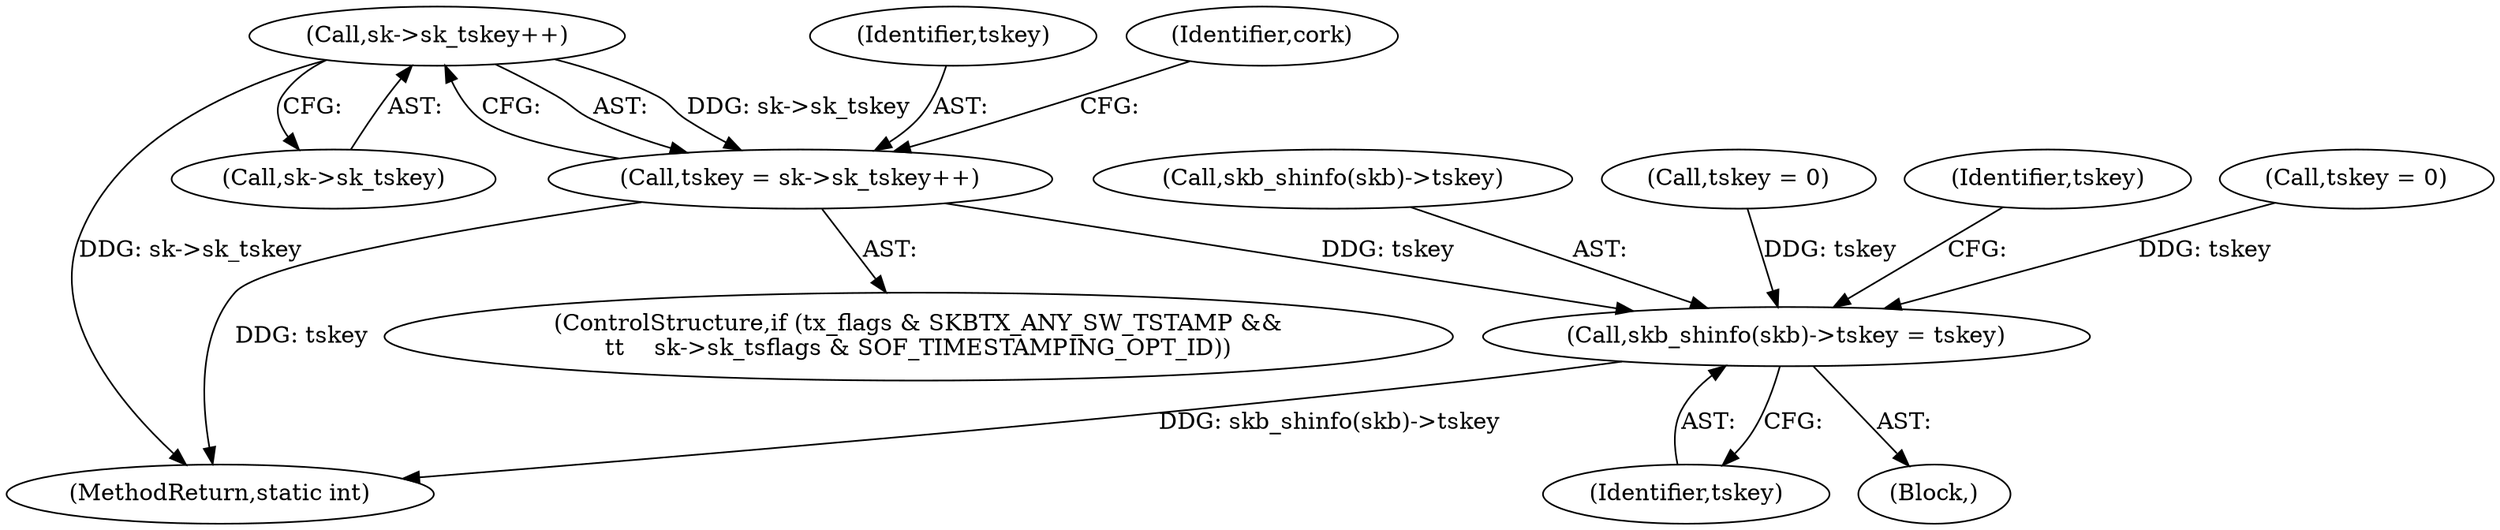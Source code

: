 digraph "0_linux_232cd35d0804cc241eb887bb8d4d9b3b9881c64a@pointer" {
"1000425" [label="(Call,sk->sk_tskey++)"];
"1000423" [label="(Call,tskey = sk->sk_tskey++)"];
"1000763" [label="(Call,skb_shinfo(skb)->tskey = tskey)"];
"1000424" [label="(Identifier,tskey)"];
"1000544" [label="(Block,)"];
"1000764" [label="(Call,skb_shinfo(skb)->tskey)"];
"1000157" [label="(Call,tskey = 0)"];
"1000413" [label="(ControlStructure,if (tx_flags & SKBTX_ANY_SW_TSTAMP &&\n\t\t    sk->sk_tsflags & SOF_TIMESTAMPING_OPT_ID))"];
"1000425" [label="(Call,sk->sk_tskey++)"];
"1000770" [label="(Identifier,tskey)"];
"1000431" [label="(Identifier,cork)"];
"1001103" [label="(MethodReturn,static int)"];
"1000423" [label="(Call,tskey = sk->sk_tskey++)"];
"1000768" [label="(Identifier,tskey)"];
"1000763" [label="(Call,skb_shinfo(skb)->tskey = tskey)"];
"1000426" [label="(Call,sk->sk_tskey)"];
"1000769" [label="(Call,tskey = 0)"];
"1000425" -> "1000423"  [label="AST: "];
"1000425" -> "1000426"  [label="CFG: "];
"1000426" -> "1000425"  [label="AST: "];
"1000423" -> "1000425"  [label="CFG: "];
"1000425" -> "1001103"  [label="DDG: sk->sk_tskey"];
"1000425" -> "1000423"  [label="DDG: sk->sk_tskey"];
"1000423" -> "1000413"  [label="AST: "];
"1000424" -> "1000423"  [label="AST: "];
"1000431" -> "1000423"  [label="CFG: "];
"1000423" -> "1001103"  [label="DDG: tskey"];
"1000423" -> "1000763"  [label="DDG: tskey"];
"1000763" -> "1000544"  [label="AST: "];
"1000763" -> "1000768"  [label="CFG: "];
"1000764" -> "1000763"  [label="AST: "];
"1000768" -> "1000763"  [label="AST: "];
"1000770" -> "1000763"  [label="CFG: "];
"1000763" -> "1001103"  [label="DDG: skb_shinfo(skb)->tskey"];
"1000157" -> "1000763"  [label="DDG: tskey"];
"1000769" -> "1000763"  [label="DDG: tskey"];
}
